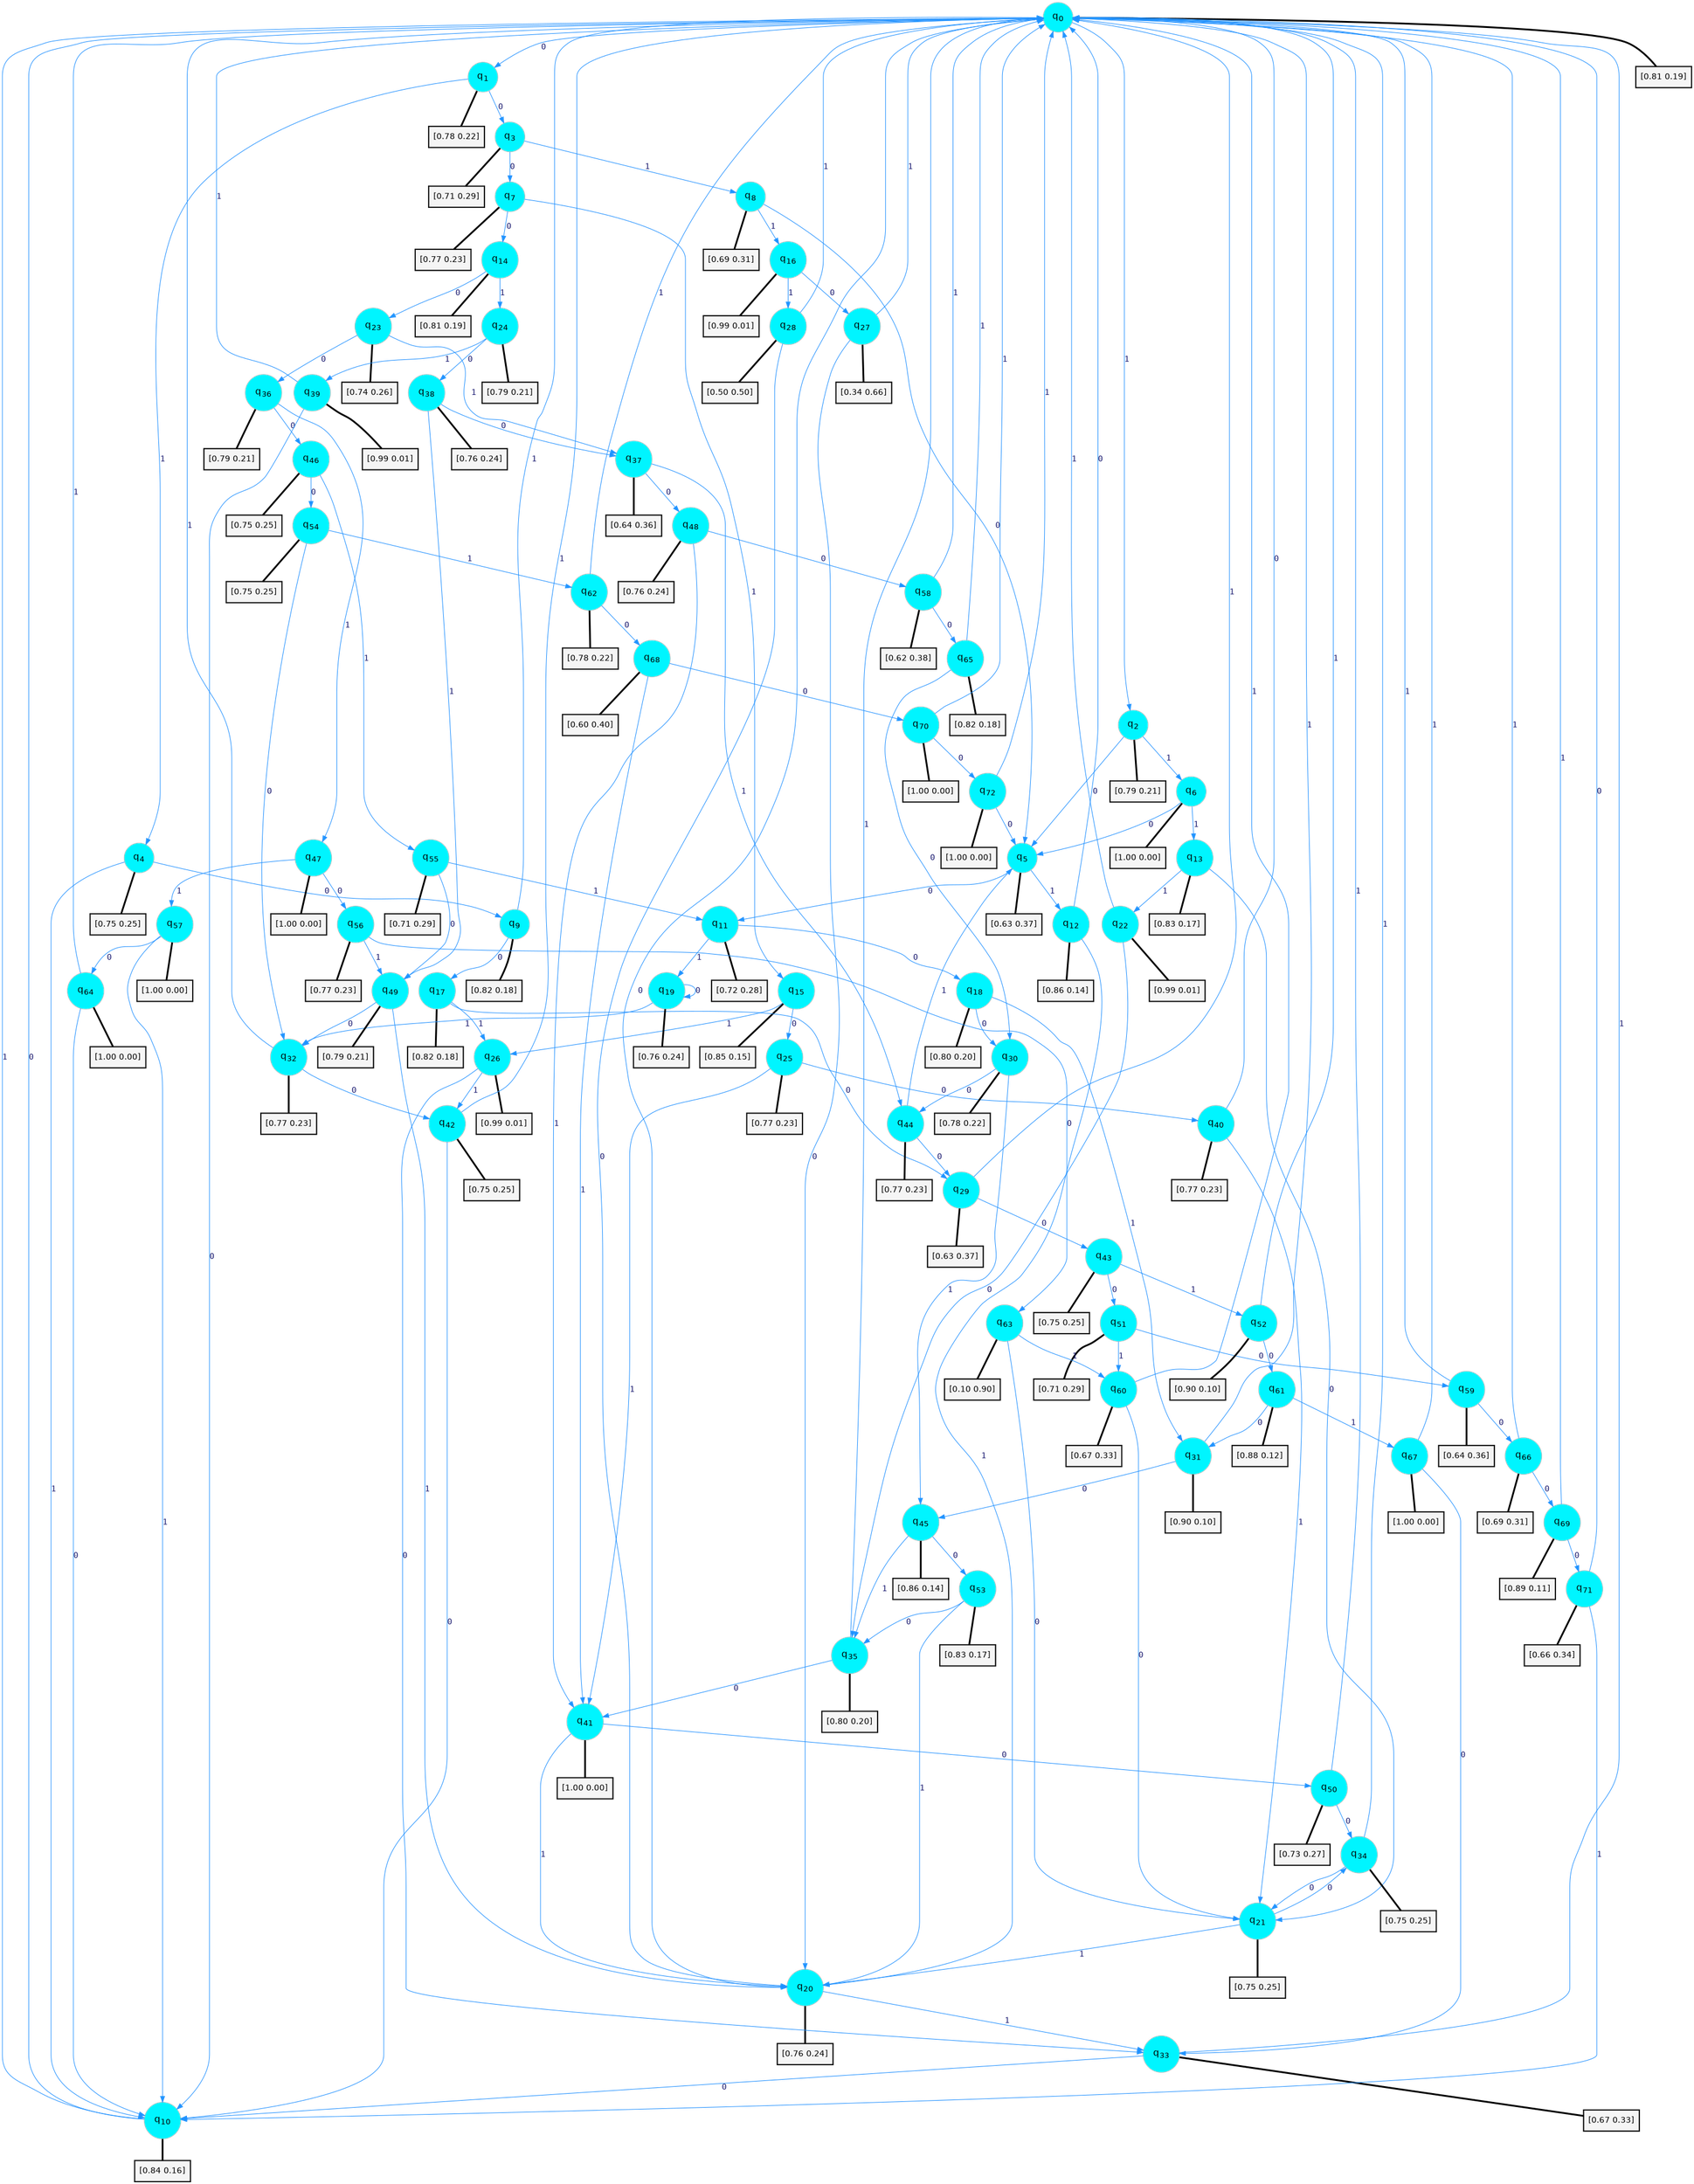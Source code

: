 digraph G {
graph [
bgcolor=transparent, dpi=300, rankdir=TD, size="40,25"];
node [
color=gray, fillcolor=turquoise1, fontcolor=black, fontname=Helvetica, fontsize=16, fontweight=bold, shape=circle, style=filled];
edge [
arrowsize=1, color=dodgerblue1, fontcolor=midnightblue, fontname=courier, fontweight=bold, penwidth=1, style=solid, weight=20];
0[label=<q<SUB>0</SUB>>];
1[label=<q<SUB>1</SUB>>];
2[label=<q<SUB>2</SUB>>];
3[label=<q<SUB>3</SUB>>];
4[label=<q<SUB>4</SUB>>];
5[label=<q<SUB>5</SUB>>];
6[label=<q<SUB>6</SUB>>];
7[label=<q<SUB>7</SUB>>];
8[label=<q<SUB>8</SUB>>];
9[label=<q<SUB>9</SUB>>];
10[label=<q<SUB>10</SUB>>];
11[label=<q<SUB>11</SUB>>];
12[label=<q<SUB>12</SUB>>];
13[label=<q<SUB>13</SUB>>];
14[label=<q<SUB>14</SUB>>];
15[label=<q<SUB>15</SUB>>];
16[label=<q<SUB>16</SUB>>];
17[label=<q<SUB>17</SUB>>];
18[label=<q<SUB>18</SUB>>];
19[label=<q<SUB>19</SUB>>];
20[label=<q<SUB>20</SUB>>];
21[label=<q<SUB>21</SUB>>];
22[label=<q<SUB>22</SUB>>];
23[label=<q<SUB>23</SUB>>];
24[label=<q<SUB>24</SUB>>];
25[label=<q<SUB>25</SUB>>];
26[label=<q<SUB>26</SUB>>];
27[label=<q<SUB>27</SUB>>];
28[label=<q<SUB>28</SUB>>];
29[label=<q<SUB>29</SUB>>];
30[label=<q<SUB>30</SUB>>];
31[label=<q<SUB>31</SUB>>];
32[label=<q<SUB>32</SUB>>];
33[label=<q<SUB>33</SUB>>];
34[label=<q<SUB>34</SUB>>];
35[label=<q<SUB>35</SUB>>];
36[label=<q<SUB>36</SUB>>];
37[label=<q<SUB>37</SUB>>];
38[label=<q<SUB>38</SUB>>];
39[label=<q<SUB>39</SUB>>];
40[label=<q<SUB>40</SUB>>];
41[label=<q<SUB>41</SUB>>];
42[label=<q<SUB>42</SUB>>];
43[label=<q<SUB>43</SUB>>];
44[label=<q<SUB>44</SUB>>];
45[label=<q<SUB>45</SUB>>];
46[label=<q<SUB>46</SUB>>];
47[label=<q<SUB>47</SUB>>];
48[label=<q<SUB>48</SUB>>];
49[label=<q<SUB>49</SUB>>];
50[label=<q<SUB>50</SUB>>];
51[label=<q<SUB>51</SUB>>];
52[label=<q<SUB>52</SUB>>];
53[label=<q<SUB>53</SUB>>];
54[label=<q<SUB>54</SUB>>];
55[label=<q<SUB>55</SUB>>];
56[label=<q<SUB>56</SUB>>];
57[label=<q<SUB>57</SUB>>];
58[label=<q<SUB>58</SUB>>];
59[label=<q<SUB>59</SUB>>];
60[label=<q<SUB>60</SUB>>];
61[label=<q<SUB>61</SUB>>];
62[label=<q<SUB>62</SUB>>];
63[label=<q<SUB>63</SUB>>];
64[label=<q<SUB>64</SUB>>];
65[label=<q<SUB>65</SUB>>];
66[label=<q<SUB>66</SUB>>];
67[label=<q<SUB>67</SUB>>];
68[label=<q<SUB>68</SUB>>];
69[label=<q<SUB>69</SUB>>];
70[label=<q<SUB>70</SUB>>];
71[label=<q<SUB>71</SUB>>];
72[label=<q<SUB>72</SUB>>];
73[label="[0.81 0.19]", shape=box,fontcolor=black, fontname=Helvetica, fontsize=14, penwidth=2, fillcolor=whitesmoke,color=black];
74[label="[0.78 0.22]", shape=box,fontcolor=black, fontname=Helvetica, fontsize=14, penwidth=2, fillcolor=whitesmoke,color=black];
75[label="[0.79 0.21]", shape=box,fontcolor=black, fontname=Helvetica, fontsize=14, penwidth=2, fillcolor=whitesmoke,color=black];
76[label="[0.71 0.29]", shape=box,fontcolor=black, fontname=Helvetica, fontsize=14, penwidth=2, fillcolor=whitesmoke,color=black];
77[label="[0.75 0.25]", shape=box,fontcolor=black, fontname=Helvetica, fontsize=14, penwidth=2, fillcolor=whitesmoke,color=black];
78[label="[0.63 0.37]", shape=box,fontcolor=black, fontname=Helvetica, fontsize=14, penwidth=2, fillcolor=whitesmoke,color=black];
79[label="[1.00 0.00]", shape=box,fontcolor=black, fontname=Helvetica, fontsize=14, penwidth=2, fillcolor=whitesmoke,color=black];
80[label="[0.77 0.23]", shape=box,fontcolor=black, fontname=Helvetica, fontsize=14, penwidth=2, fillcolor=whitesmoke,color=black];
81[label="[0.69 0.31]", shape=box,fontcolor=black, fontname=Helvetica, fontsize=14, penwidth=2, fillcolor=whitesmoke,color=black];
82[label="[0.82 0.18]", shape=box,fontcolor=black, fontname=Helvetica, fontsize=14, penwidth=2, fillcolor=whitesmoke,color=black];
83[label="[0.84 0.16]", shape=box,fontcolor=black, fontname=Helvetica, fontsize=14, penwidth=2, fillcolor=whitesmoke,color=black];
84[label="[0.72 0.28]", shape=box,fontcolor=black, fontname=Helvetica, fontsize=14, penwidth=2, fillcolor=whitesmoke,color=black];
85[label="[0.86 0.14]", shape=box,fontcolor=black, fontname=Helvetica, fontsize=14, penwidth=2, fillcolor=whitesmoke,color=black];
86[label="[0.83 0.17]", shape=box,fontcolor=black, fontname=Helvetica, fontsize=14, penwidth=2, fillcolor=whitesmoke,color=black];
87[label="[0.81 0.19]", shape=box,fontcolor=black, fontname=Helvetica, fontsize=14, penwidth=2, fillcolor=whitesmoke,color=black];
88[label="[0.85 0.15]", shape=box,fontcolor=black, fontname=Helvetica, fontsize=14, penwidth=2, fillcolor=whitesmoke,color=black];
89[label="[0.99 0.01]", shape=box,fontcolor=black, fontname=Helvetica, fontsize=14, penwidth=2, fillcolor=whitesmoke,color=black];
90[label="[0.82 0.18]", shape=box,fontcolor=black, fontname=Helvetica, fontsize=14, penwidth=2, fillcolor=whitesmoke,color=black];
91[label="[0.80 0.20]", shape=box,fontcolor=black, fontname=Helvetica, fontsize=14, penwidth=2, fillcolor=whitesmoke,color=black];
92[label="[0.76 0.24]", shape=box,fontcolor=black, fontname=Helvetica, fontsize=14, penwidth=2, fillcolor=whitesmoke,color=black];
93[label="[0.76 0.24]", shape=box,fontcolor=black, fontname=Helvetica, fontsize=14, penwidth=2, fillcolor=whitesmoke,color=black];
94[label="[0.75 0.25]", shape=box,fontcolor=black, fontname=Helvetica, fontsize=14, penwidth=2, fillcolor=whitesmoke,color=black];
95[label="[0.99 0.01]", shape=box,fontcolor=black, fontname=Helvetica, fontsize=14, penwidth=2, fillcolor=whitesmoke,color=black];
96[label="[0.74 0.26]", shape=box,fontcolor=black, fontname=Helvetica, fontsize=14, penwidth=2, fillcolor=whitesmoke,color=black];
97[label="[0.79 0.21]", shape=box,fontcolor=black, fontname=Helvetica, fontsize=14, penwidth=2, fillcolor=whitesmoke,color=black];
98[label="[0.77 0.23]", shape=box,fontcolor=black, fontname=Helvetica, fontsize=14, penwidth=2, fillcolor=whitesmoke,color=black];
99[label="[0.99 0.01]", shape=box,fontcolor=black, fontname=Helvetica, fontsize=14, penwidth=2, fillcolor=whitesmoke,color=black];
100[label="[0.34 0.66]", shape=box,fontcolor=black, fontname=Helvetica, fontsize=14, penwidth=2, fillcolor=whitesmoke,color=black];
101[label="[0.50 0.50]", shape=box,fontcolor=black, fontname=Helvetica, fontsize=14, penwidth=2, fillcolor=whitesmoke,color=black];
102[label="[0.63 0.37]", shape=box,fontcolor=black, fontname=Helvetica, fontsize=14, penwidth=2, fillcolor=whitesmoke,color=black];
103[label="[0.78 0.22]", shape=box,fontcolor=black, fontname=Helvetica, fontsize=14, penwidth=2, fillcolor=whitesmoke,color=black];
104[label="[0.90 0.10]", shape=box,fontcolor=black, fontname=Helvetica, fontsize=14, penwidth=2, fillcolor=whitesmoke,color=black];
105[label="[0.77 0.23]", shape=box,fontcolor=black, fontname=Helvetica, fontsize=14, penwidth=2, fillcolor=whitesmoke,color=black];
106[label="[0.67 0.33]", shape=box,fontcolor=black, fontname=Helvetica, fontsize=14, penwidth=2, fillcolor=whitesmoke,color=black];
107[label="[0.75 0.25]", shape=box,fontcolor=black, fontname=Helvetica, fontsize=14, penwidth=2, fillcolor=whitesmoke,color=black];
108[label="[0.80 0.20]", shape=box,fontcolor=black, fontname=Helvetica, fontsize=14, penwidth=2, fillcolor=whitesmoke,color=black];
109[label="[0.79 0.21]", shape=box,fontcolor=black, fontname=Helvetica, fontsize=14, penwidth=2, fillcolor=whitesmoke,color=black];
110[label="[0.64 0.36]", shape=box,fontcolor=black, fontname=Helvetica, fontsize=14, penwidth=2, fillcolor=whitesmoke,color=black];
111[label="[0.76 0.24]", shape=box,fontcolor=black, fontname=Helvetica, fontsize=14, penwidth=2, fillcolor=whitesmoke,color=black];
112[label="[0.99 0.01]", shape=box,fontcolor=black, fontname=Helvetica, fontsize=14, penwidth=2, fillcolor=whitesmoke,color=black];
113[label="[0.77 0.23]", shape=box,fontcolor=black, fontname=Helvetica, fontsize=14, penwidth=2, fillcolor=whitesmoke,color=black];
114[label="[1.00 0.00]", shape=box,fontcolor=black, fontname=Helvetica, fontsize=14, penwidth=2, fillcolor=whitesmoke,color=black];
115[label="[0.75 0.25]", shape=box,fontcolor=black, fontname=Helvetica, fontsize=14, penwidth=2, fillcolor=whitesmoke,color=black];
116[label="[0.75 0.25]", shape=box,fontcolor=black, fontname=Helvetica, fontsize=14, penwidth=2, fillcolor=whitesmoke,color=black];
117[label="[0.77 0.23]", shape=box,fontcolor=black, fontname=Helvetica, fontsize=14, penwidth=2, fillcolor=whitesmoke,color=black];
118[label="[0.86 0.14]", shape=box,fontcolor=black, fontname=Helvetica, fontsize=14, penwidth=2, fillcolor=whitesmoke,color=black];
119[label="[0.75 0.25]", shape=box,fontcolor=black, fontname=Helvetica, fontsize=14, penwidth=2, fillcolor=whitesmoke,color=black];
120[label="[1.00 0.00]", shape=box,fontcolor=black, fontname=Helvetica, fontsize=14, penwidth=2, fillcolor=whitesmoke,color=black];
121[label="[0.76 0.24]", shape=box,fontcolor=black, fontname=Helvetica, fontsize=14, penwidth=2, fillcolor=whitesmoke,color=black];
122[label="[0.79 0.21]", shape=box,fontcolor=black, fontname=Helvetica, fontsize=14, penwidth=2, fillcolor=whitesmoke,color=black];
123[label="[0.73 0.27]", shape=box,fontcolor=black, fontname=Helvetica, fontsize=14, penwidth=2, fillcolor=whitesmoke,color=black];
124[label="[0.71 0.29]", shape=box,fontcolor=black, fontname=Helvetica, fontsize=14, penwidth=2, fillcolor=whitesmoke,color=black];
125[label="[0.90 0.10]", shape=box,fontcolor=black, fontname=Helvetica, fontsize=14, penwidth=2, fillcolor=whitesmoke,color=black];
126[label="[0.83 0.17]", shape=box,fontcolor=black, fontname=Helvetica, fontsize=14, penwidth=2, fillcolor=whitesmoke,color=black];
127[label="[0.75 0.25]", shape=box,fontcolor=black, fontname=Helvetica, fontsize=14, penwidth=2, fillcolor=whitesmoke,color=black];
128[label="[0.71 0.29]", shape=box,fontcolor=black, fontname=Helvetica, fontsize=14, penwidth=2, fillcolor=whitesmoke,color=black];
129[label="[0.77 0.23]", shape=box,fontcolor=black, fontname=Helvetica, fontsize=14, penwidth=2, fillcolor=whitesmoke,color=black];
130[label="[1.00 0.00]", shape=box,fontcolor=black, fontname=Helvetica, fontsize=14, penwidth=2, fillcolor=whitesmoke,color=black];
131[label="[0.62 0.38]", shape=box,fontcolor=black, fontname=Helvetica, fontsize=14, penwidth=2, fillcolor=whitesmoke,color=black];
132[label="[0.64 0.36]", shape=box,fontcolor=black, fontname=Helvetica, fontsize=14, penwidth=2, fillcolor=whitesmoke,color=black];
133[label="[0.67 0.33]", shape=box,fontcolor=black, fontname=Helvetica, fontsize=14, penwidth=2, fillcolor=whitesmoke,color=black];
134[label="[0.88 0.12]", shape=box,fontcolor=black, fontname=Helvetica, fontsize=14, penwidth=2, fillcolor=whitesmoke,color=black];
135[label="[0.78 0.22]", shape=box,fontcolor=black, fontname=Helvetica, fontsize=14, penwidth=2, fillcolor=whitesmoke,color=black];
136[label="[0.10 0.90]", shape=box,fontcolor=black, fontname=Helvetica, fontsize=14, penwidth=2, fillcolor=whitesmoke,color=black];
137[label="[1.00 0.00]", shape=box,fontcolor=black, fontname=Helvetica, fontsize=14, penwidth=2, fillcolor=whitesmoke,color=black];
138[label="[0.82 0.18]", shape=box,fontcolor=black, fontname=Helvetica, fontsize=14, penwidth=2, fillcolor=whitesmoke,color=black];
139[label="[0.69 0.31]", shape=box,fontcolor=black, fontname=Helvetica, fontsize=14, penwidth=2, fillcolor=whitesmoke,color=black];
140[label="[1.00 0.00]", shape=box,fontcolor=black, fontname=Helvetica, fontsize=14, penwidth=2, fillcolor=whitesmoke,color=black];
141[label="[0.60 0.40]", shape=box,fontcolor=black, fontname=Helvetica, fontsize=14, penwidth=2, fillcolor=whitesmoke,color=black];
142[label="[0.89 0.11]", shape=box,fontcolor=black, fontname=Helvetica, fontsize=14, penwidth=2, fillcolor=whitesmoke,color=black];
143[label="[1.00 0.00]", shape=box,fontcolor=black, fontname=Helvetica, fontsize=14, penwidth=2, fillcolor=whitesmoke,color=black];
144[label="[0.66 0.34]", shape=box,fontcolor=black, fontname=Helvetica, fontsize=14, penwidth=2, fillcolor=whitesmoke,color=black];
145[label="[1.00 0.00]", shape=box,fontcolor=black, fontname=Helvetica, fontsize=14, penwidth=2, fillcolor=whitesmoke,color=black];
0->1 [label=0];
0->2 [label=1];
0->73 [arrowhead=none, penwidth=3,color=black];
1->3 [label=0];
1->4 [label=1];
1->74 [arrowhead=none, penwidth=3,color=black];
2->5 [label=0];
2->6 [label=1];
2->75 [arrowhead=none, penwidth=3,color=black];
3->7 [label=0];
3->8 [label=1];
3->76 [arrowhead=none, penwidth=3,color=black];
4->9 [label=0];
4->10 [label=1];
4->77 [arrowhead=none, penwidth=3,color=black];
5->11 [label=0];
5->12 [label=1];
5->78 [arrowhead=none, penwidth=3,color=black];
6->5 [label=0];
6->13 [label=1];
6->79 [arrowhead=none, penwidth=3,color=black];
7->14 [label=0];
7->15 [label=1];
7->80 [arrowhead=none, penwidth=3,color=black];
8->5 [label=0];
8->16 [label=1];
8->81 [arrowhead=none, penwidth=3,color=black];
9->17 [label=0];
9->0 [label=1];
9->82 [arrowhead=none, penwidth=3,color=black];
10->0 [label=0];
10->0 [label=1];
10->83 [arrowhead=none, penwidth=3,color=black];
11->18 [label=0];
11->19 [label=1];
11->84 [arrowhead=none, penwidth=3,color=black];
12->0 [label=0];
12->20 [label=1];
12->85 [arrowhead=none, penwidth=3,color=black];
13->21 [label=0];
13->22 [label=1];
13->86 [arrowhead=none, penwidth=3,color=black];
14->23 [label=0];
14->24 [label=1];
14->87 [arrowhead=none, penwidth=3,color=black];
15->25 [label=0];
15->26 [label=1];
15->88 [arrowhead=none, penwidth=3,color=black];
16->27 [label=0];
16->28 [label=1];
16->89 [arrowhead=none, penwidth=3,color=black];
17->29 [label=0];
17->26 [label=1];
17->90 [arrowhead=none, penwidth=3,color=black];
18->30 [label=0];
18->31 [label=1];
18->91 [arrowhead=none, penwidth=3,color=black];
19->19 [label=0];
19->32 [label=1];
19->92 [arrowhead=none, penwidth=3,color=black];
20->0 [label=0];
20->33 [label=1];
20->93 [arrowhead=none, penwidth=3,color=black];
21->34 [label=0];
21->20 [label=1];
21->94 [arrowhead=none, penwidth=3,color=black];
22->35 [label=0];
22->0 [label=1];
22->95 [arrowhead=none, penwidth=3,color=black];
23->36 [label=0];
23->37 [label=1];
23->96 [arrowhead=none, penwidth=3,color=black];
24->38 [label=0];
24->39 [label=1];
24->97 [arrowhead=none, penwidth=3,color=black];
25->40 [label=0];
25->41 [label=1];
25->98 [arrowhead=none, penwidth=3,color=black];
26->33 [label=0];
26->42 [label=1];
26->99 [arrowhead=none, penwidth=3,color=black];
27->20 [label=0];
27->0 [label=1];
27->100 [arrowhead=none, penwidth=3,color=black];
28->20 [label=0];
28->0 [label=1];
28->101 [arrowhead=none, penwidth=3,color=black];
29->43 [label=0];
29->0 [label=1];
29->102 [arrowhead=none, penwidth=3,color=black];
30->44 [label=0];
30->45 [label=1];
30->103 [arrowhead=none, penwidth=3,color=black];
31->45 [label=0];
31->0 [label=1];
31->104 [arrowhead=none, penwidth=3,color=black];
32->42 [label=0];
32->0 [label=1];
32->105 [arrowhead=none, penwidth=3,color=black];
33->10 [label=0];
33->0 [label=1];
33->106 [arrowhead=none, penwidth=3,color=black];
34->21 [label=0];
34->0 [label=1];
34->107 [arrowhead=none, penwidth=3,color=black];
35->41 [label=0];
35->0 [label=1];
35->108 [arrowhead=none, penwidth=3,color=black];
36->46 [label=0];
36->47 [label=1];
36->109 [arrowhead=none, penwidth=3,color=black];
37->48 [label=0];
37->44 [label=1];
37->110 [arrowhead=none, penwidth=3,color=black];
38->37 [label=0];
38->49 [label=1];
38->111 [arrowhead=none, penwidth=3,color=black];
39->10 [label=0];
39->0 [label=1];
39->112 [arrowhead=none, penwidth=3,color=black];
40->0 [label=0];
40->21 [label=1];
40->113 [arrowhead=none, penwidth=3,color=black];
41->50 [label=0];
41->20 [label=1];
41->114 [arrowhead=none, penwidth=3,color=black];
42->10 [label=0];
42->0 [label=1];
42->115 [arrowhead=none, penwidth=3,color=black];
43->51 [label=0];
43->52 [label=1];
43->116 [arrowhead=none, penwidth=3,color=black];
44->29 [label=0];
44->5 [label=1];
44->117 [arrowhead=none, penwidth=3,color=black];
45->53 [label=0];
45->35 [label=1];
45->118 [arrowhead=none, penwidth=3,color=black];
46->54 [label=0];
46->55 [label=1];
46->119 [arrowhead=none, penwidth=3,color=black];
47->56 [label=0];
47->57 [label=1];
47->120 [arrowhead=none, penwidth=3,color=black];
48->58 [label=0];
48->41 [label=1];
48->121 [arrowhead=none, penwidth=3,color=black];
49->32 [label=0];
49->20 [label=1];
49->122 [arrowhead=none, penwidth=3,color=black];
50->34 [label=0];
50->0 [label=1];
50->123 [arrowhead=none, penwidth=3,color=black];
51->59 [label=0];
51->60 [label=1];
51->124 [arrowhead=none, penwidth=3,color=black];
52->61 [label=0];
52->0 [label=1];
52->125 [arrowhead=none, penwidth=3,color=black];
53->35 [label=0];
53->20 [label=1];
53->126 [arrowhead=none, penwidth=3,color=black];
54->32 [label=0];
54->62 [label=1];
54->127 [arrowhead=none, penwidth=3,color=black];
55->49 [label=0];
55->11 [label=1];
55->128 [arrowhead=none, penwidth=3,color=black];
56->63 [label=0];
56->49 [label=1];
56->129 [arrowhead=none, penwidth=3,color=black];
57->64 [label=0];
57->10 [label=1];
57->130 [arrowhead=none, penwidth=3,color=black];
58->65 [label=0];
58->0 [label=1];
58->131 [arrowhead=none, penwidth=3,color=black];
59->66 [label=0];
59->0 [label=1];
59->132 [arrowhead=none, penwidth=3,color=black];
60->21 [label=0];
60->0 [label=1];
60->133 [arrowhead=none, penwidth=3,color=black];
61->31 [label=0];
61->67 [label=1];
61->134 [arrowhead=none, penwidth=3,color=black];
62->68 [label=0];
62->0 [label=1];
62->135 [arrowhead=none, penwidth=3,color=black];
63->21 [label=0];
63->60 [label=1];
63->136 [arrowhead=none, penwidth=3,color=black];
64->10 [label=0];
64->0 [label=1];
64->137 [arrowhead=none, penwidth=3,color=black];
65->30 [label=0];
65->0 [label=1];
65->138 [arrowhead=none, penwidth=3,color=black];
66->69 [label=0];
66->0 [label=1];
66->139 [arrowhead=none, penwidth=3,color=black];
67->33 [label=0];
67->0 [label=1];
67->140 [arrowhead=none, penwidth=3,color=black];
68->70 [label=0];
68->41 [label=1];
68->141 [arrowhead=none, penwidth=3,color=black];
69->71 [label=0];
69->0 [label=1];
69->142 [arrowhead=none, penwidth=3,color=black];
70->72 [label=0];
70->0 [label=1];
70->143 [arrowhead=none, penwidth=3,color=black];
71->0 [label=0];
71->10 [label=1];
71->144 [arrowhead=none, penwidth=3,color=black];
72->5 [label=0];
72->0 [label=1];
72->145 [arrowhead=none, penwidth=3,color=black];
}
